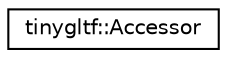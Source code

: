 digraph "Graphical Class Hierarchy"
{
  edge [fontname="Helvetica",fontsize="10",labelfontname="Helvetica",labelfontsize="10"];
  node [fontname="Helvetica",fontsize="10",shape=record];
  rankdir="LR";
  Node0 [label="tinygltf::Accessor",height=0.2,width=0.4,color="black", fillcolor="white", style="filled",URL="$structtinygltf_1_1Accessor.html"];
}
